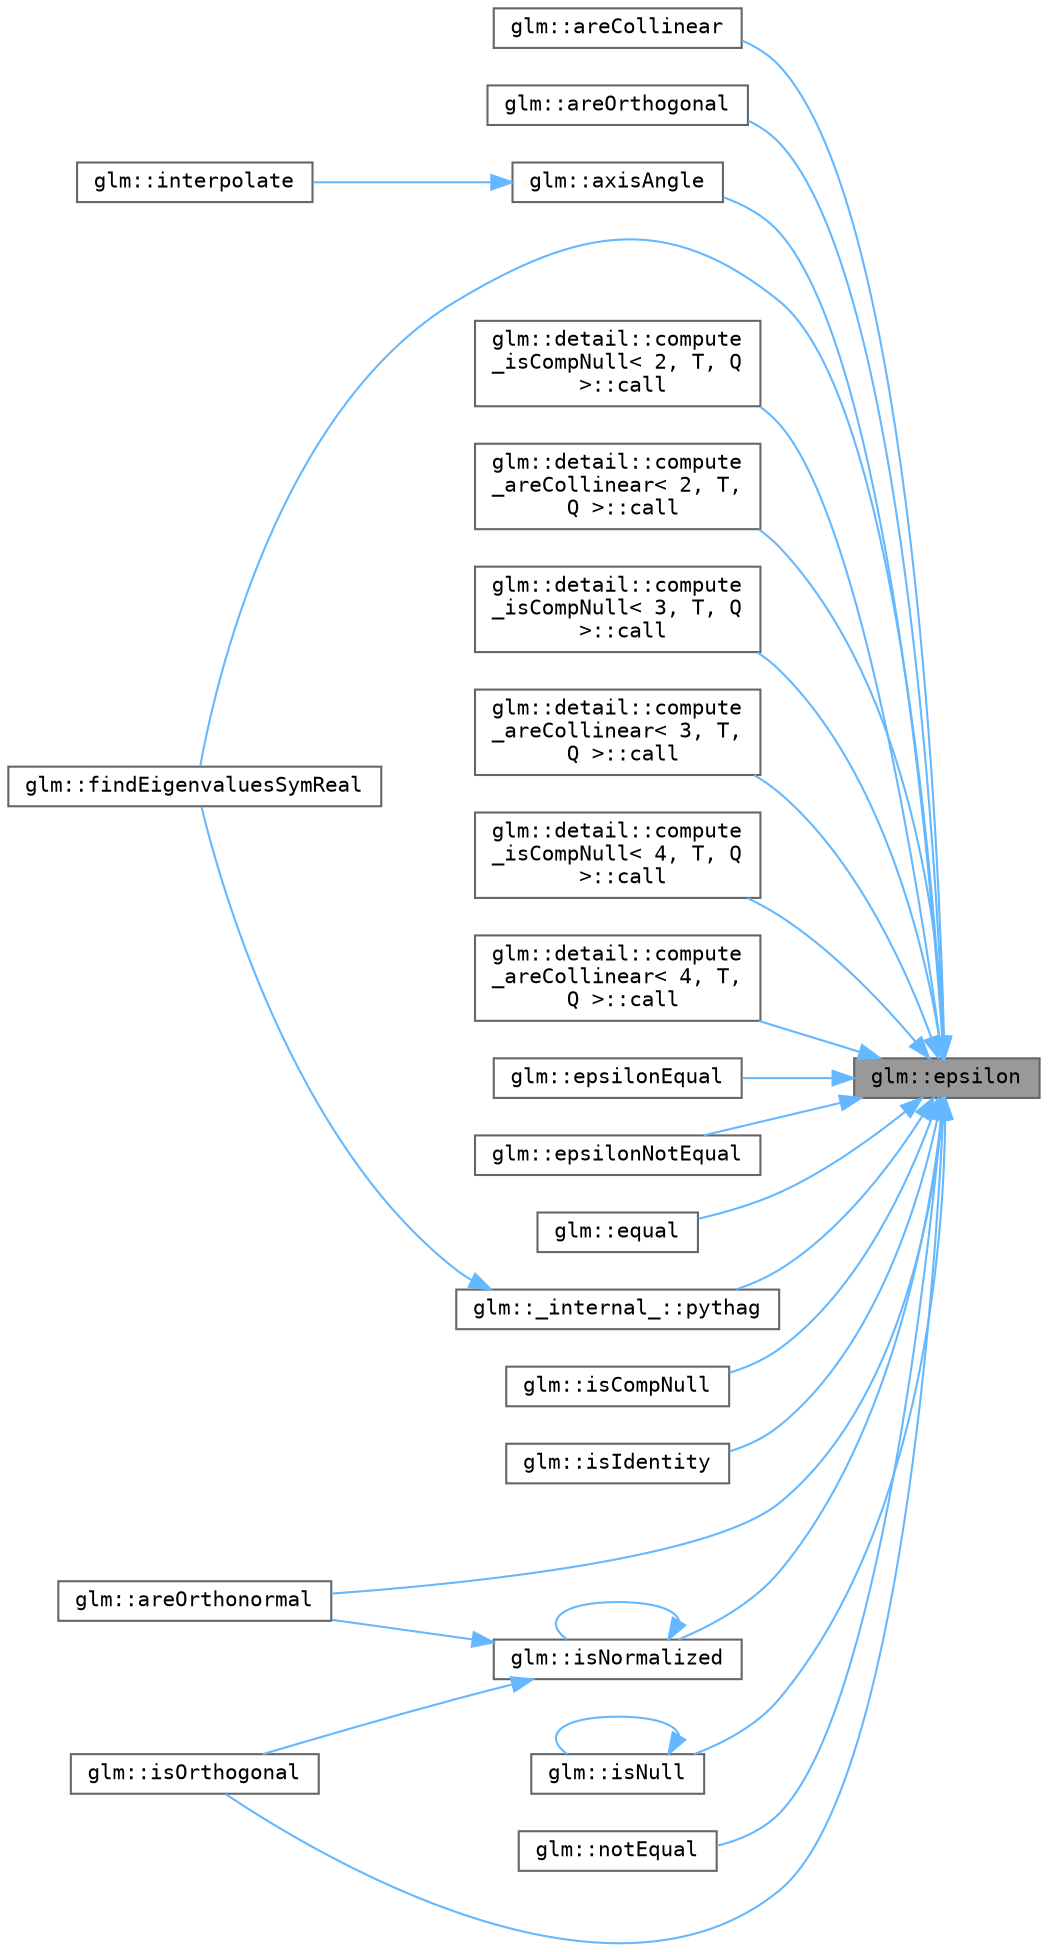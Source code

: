 digraph "glm::epsilon"
{
 // LATEX_PDF_SIZE
  bgcolor="transparent";
  edge [fontname=Terminal,fontsize=10,labelfontname=Helvetica,labelfontsize=10];
  node [fontname=Terminal,fontsize=10,shape=box,height=0.2,width=0.4];
  rankdir="RL";
  Node1 [label="glm::epsilon",height=0.2,width=0.4,color="gray40", fillcolor="grey60", style="filled", fontcolor="black",tooltip="Return the epsilon constant for floating point types."];
  Node1 -> Node2 [dir="back",color="steelblue1",style="solid"];
  Node2 [label="glm::areCollinear",height=0.2,width=0.4,color="grey40", fillcolor="white", style="filled",URL="$group__gtx__vector__query.html#ga13da4a787a2ff70e95d561fb19ff91b4",tooltip=" "];
  Node1 -> Node3 [dir="back",color="steelblue1",style="solid"];
  Node3 [label="glm::areOrthogonal",height=0.2,width=0.4,color="grey40", fillcolor="white", style="filled",URL="$group__gtx__vector__query.html#gac7b95b3f798e3c293262b2bdaad47c57",tooltip=" "];
  Node1 -> Node4 [dir="back",color="steelblue1",style="solid"];
  Node4 [label="glm::areOrthonormal",height=0.2,width=0.4,color="grey40", fillcolor="white", style="filled",URL="$group__gtx__vector__query.html#ga1b091c3d7f9ee3b0708311c001c293e3",tooltip=" "];
  Node1 -> Node5 [dir="back",color="steelblue1",style="solid"];
  Node5 [label="glm::axisAngle",height=0.2,width=0.4,color="grey40", fillcolor="white", style="filled",URL="$group__gtx__matrix__interpolation.html#ga75220364722b0e367df98af61de4c3e5",tooltip=" "];
  Node5 -> Node6 [dir="back",color="steelblue1",style="solid"];
  Node6 [label="glm::interpolate",height=0.2,width=0.4,color="grey40", fillcolor="white", style="filled",URL="$group__gtx__matrix__interpolation.html#ga95fb9868c6106bc8f47b2d195f5667b3",tooltip=" "];
  Node1 -> Node7 [dir="back",color="steelblue1",style="solid"];
  Node7 [label="glm::detail::compute\l_isCompNull\< 2, T, Q\l \>::call",height=0.2,width=0.4,color="grey40", fillcolor="white", style="filled",URL="$structglm_1_1detail_1_1compute__is_comp_null_3_012_00_01_t_00_01_q_01_4.html#abca183d418d7be7ebbb018d2835d1772",tooltip=" "];
  Node1 -> Node8 [dir="back",color="steelblue1",style="solid"];
  Node8 [label="glm::detail::compute\l_areCollinear\< 2, T,\l Q \>::call",height=0.2,width=0.4,color="grey40", fillcolor="white", style="filled",URL="$structglm_1_1detail_1_1compute__are_collinear_3_012_00_01_t_00_01_q_01_4.html#a4a32a093975dd49210dafdcb0be3b108",tooltip=" "];
  Node1 -> Node9 [dir="back",color="steelblue1",style="solid"];
  Node9 [label="glm::detail::compute\l_isCompNull\< 3, T, Q\l \>::call",height=0.2,width=0.4,color="grey40", fillcolor="white", style="filled",URL="$structglm_1_1detail_1_1compute__is_comp_null_3_013_00_01_t_00_01_q_01_4.html#ab28ba2ecec6f028b2d6d2ea5b9e96175",tooltip=" "];
  Node1 -> Node10 [dir="back",color="steelblue1",style="solid"];
  Node10 [label="glm::detail::compute\l_areCollinear\< 3, T,\l Q \>::call",height=0.2,width=0.4,color="grey40", fillcolor="white", style="filled",URL="$structglm_1_1detail_1_1compute__are_collinear_3_013_00_01_t_00_01_q_01_4.html#ad89215d790bc1b3d246a597e261c32f4",tooltip=" "];
  Node1 -> Node11 [dir="back",color="steelblue1",style="solid"];
  Node11 [label="glm::detail::compute\l_isCompNull\< 4, T, Q\l \>::call",height=0.2,width=0.4,color="grey40", fillcolor="white", style="filled",URL="$structglm_1_1detail_1_1compute__is_comp_null_3_014_00_01_t_00_01_q_01_4.html#adbae11a6817fa38340bb1293a9981423",tooltip=" "];
  Node1 -> Node12 [dir="back",color="steelblue1",style="solid"];
  Node12 [label="glm::detail::compute\l_areCollinear\< 4, T,\l Q \>::call",height=0.2,width=0.4,color="grey40", fillcolor="white", style="filled",URL="$structglm_1_1detail_1_1compute__are_collinear_3_014_00_01_t_00_01_q_01_4.html#ad76314dc4d2ebd03e01707e521f91fb9",tooltip=" "];
  Node1 -> Node13 [dir="back",color="steelblue1",style="solid"];
  Node13 [label="glm::epsilonEqual",height=0.2,width=0.4,color="grey40", fillcolor="white", style="filled",URL="$namespaceglm.html#aded5e7ea9a0eacd03367ad77986c2a15",tooltip=" "];
  Node1 -> Node14 [dir="back",color="steelblue1",style="solid"];
  Node14 [label="glm::epsilonNotEqual",height=0.2,width=0.4,color="grey40", fillcolor="white", style="filled",URL="$namespaceglm.html#af4127d65f4afc6e447d461bae25f90fe",tooltip=" "];
  Node1 -> Node15 [dir="back",color="steelblue1",style="solid"];
  Node15 [label="glm::equal",height=0.2,width=0.4,color="grey40", fillcolor="white", style="filled",URL="$group__ext__quaternion__relational.html#gab2cc1cbed20d6b5a9d718b5346f6f770",tooltip=" "];
  Node1 -> Node16 [dir="back",color="steelblue1",style="solid"];
  Node16 [label="glm::findEigenvaluesSymReal",height=0.2,width=0.4,color="grey40", fillcolor="white", style="filled",URL="$group__gtx__pca.html#ga0586007af1073c8b0f629bca0ee7c46c",tooltip=" "];
  Node1 -> Node17 [dir="back",color="steelblue1",style="solid"];
  Node17 [label="glm::isCompNull",height=0.2,width=0.4,color="grey40", fillcolor="white", style="filled",URL="$group__gtx__vector__query.html#gaeb0122462e1f1396b28fed4c78ada959",tooltip=" "];
  Node1 -> Node18 [dir="back",color="steelblue1",style="solid"];
  Node18 [label="glm::isIdentity",height=0.2,width=0.4,color="grey40", fillcolor="white", style="filled",URL="$namespaceglm.html#a8dc1b6d068dde72568fc1fcfa2238ca5",tooltip=" "];
  Node1 -> Node19 [dir="back",color="steelblue1",style="solid"];
  Node19 [label="glm::isNormalized",height=0.2,width=0.4,color="grey40", fillcolor="white", style="filled",URL="$group__gtx__matrix__query.html#gae785af56f47ce220a1609f7f84aa077a",tooltip=" "];
  Node19 -> Node4 [dir="back",color="steelblue1",style="solid"];
  Node19 -> Node19 [dir="back",color="steelblue1",style="solid"];
  Node19 -> Node20 [dir="back",color="steelblue1",style="solid"];
  Node20 [label="glm::isOrthogonal",height=0.2,width=0.4,color="grey40", fillcolor="white", style="filled",URL="$namespaceglm.html#a4a14310285b0b47cd8357b63e3be0352",tooltip=" "];
  Node1 -> Node21 [dir="back",color="steelblue1",style="solid"];
  Node21 [label="glm::isNull",height=0.2,width=0.4,color="grey40", fillcolor="white", style="filled",URL="$group__gtx__matrix__query.html#ga9790ec222ce948c0ff0d8ce927340dba",tooltip=" "];
  Node21 -> Node21 [dir="back",color="steelblue1",style="solid"];
  Node1 -> Node20 [dir="back",color="steelblue1",style="solid"];
  Node1 -> Node22 [dir="back",color="steelblue1",style="solid"];
  Node22 [label="glm::notEqual",height=0.2,width=0.4,color="grey40", fillcolor="white", style="filled",URL="$group__ext__quaternion__relational.html#ga2138f8a610e94029c0f15a11011197e7",tooltip=" "];
  Node1 -> Node23 [dir="back",color="steelblue1",style="solid"];
  Node23 [label="glm::_internal_::pythag",height=0.2,width=0.4,color="grey40", fillcolor="white", style="filled",URL="$namespaceglm_1_1__internal__.html#ad1f4dd8ff22fe0a43f0636693c670343",tooltip=" "];
  Node23 -> Node16 [dir="back",color="steelblue1",style="solid"];
}
